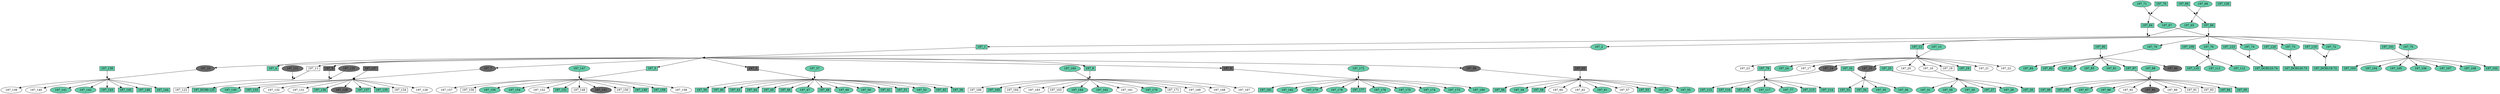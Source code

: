 digraph {
	"197_139" [shape=box fillcolor=white fontcolor=black height=0.3 regular=0 shape=ellipse style=filled width=0.5]
	"197_138x197_10" -> "197_139"
	"197_140" [shape=box fillcolor=white fontcolor=black height=0.3 regular=0 shape=ellipse style=filled width=0.5]
	"197_138x197_10" -> "197_140"
	"197_141" [shape=box fillcolor=aquamarine3 fontcolor=black height=0.3 regular=0 shape=ellipse style=filled width=0.5]
	"197_138x197_10" -> "197_141"
	"197_142" [shape=box fillcolor=aquamarine3 fontcolor=black height=0.3 regular=0 shape=ellipse style=filled width=0.5]
	"197_138x197_10" -> "197_142"
	"197_143" [shape=box fillcolor=aquamarine3 fontcolor=black height=0.3 regular=0 shape=box style=filled width=0.5]
	"197_138x197_10" -> "197_143"
	"197_137" [shape=box fillcolor=aquamarine3 fontcolor=black height=0.3 regular=0 shape=box style=filled width=0.5]
	"197_127x197_7" -> "197_137"
	"197_145" [shape=box fillcolor=aquamarine3 fontcolor=black height=0.3 regular=0 shape=box style=filled width=0.5]
	"197_138x197_10" -> "197_145"
	"197_146" [shape=box fillcolor=aquamarine3 fontcolor=black height=0.3 regular=0 shape=box style=filled width=0.5]
	"197_138x197_10" -> "197_146"
	"197_10" [shape=box fillcolor=dimgrey fontcolor=black height=0.3 regular=0 shape=ellipse style=filled width=0.5]
	"197_1x197_2" -> "197_10"
	"197_10" -> "197_138x197_10"
	"197_11" [shape=box fillcolor=white fontcolor=black height=0.3 regular=0 shape=box style=filled width=0.5]
	"197_1x197_2" -> "197_11"
	"197_11" -> "197_11x197_121"
	"197_14" [shape=box fillcolor=dimgrey fontcolor=black height=0.3 regular=0 shape=ellipse style=filled width=0.5]
	"197_12x197_13" -> "197_14"
	"197_14" -> "197_78x197_14"
	"197_138" [shape=box fillcolor=aquamarine3 fontcolor=black height=0.3 regular=0 shape=box style=filled width=0.5]
	"197_138" -> "197_138x197_10"
	"197_144" [shape=box fillcolor=aquamarine3 fontcolor=black height=0.3 regular=0 shape=box style=filled width=0.5]
	"197_138x197_10" -> "197_144"
	"197_135" [shape=box fillcolor=aquamarine3 fontcolor=black height=0.3 regular=0 shape=box style=filled width=0.5]
	"197_127x197_7" -> "197_135"
	"197_134" [shape=box fillcolor=white fontcolor=black height=0.3 regular=0 shape=box style=filled width=0.5]
	"197_127x197_7" -> "197_134"
	"197_125" [shape=box fillcolor=dimgrey fontcolor=black height=0.3 regular=0 shape=ellipse style=filled width=0.5]
	"197_125" -> "197_9x197_125"
	"197_121" [shape=box fillcolor=dimgrey fontcolor=black height=0.3 regular=0 shape=ellipse style=filled width=0.5]
	"197_121" -> "197_11x197_121"
	"197_15" [shape=box fillcolor=dimgrey fontcolor=black height=0.3 regular=0 shape=ellipse style=filled width=0.5]
	"197_12x197_13" -> "197_15"
	"197_15" -> "197_32x197_15"
	"197_127" [shape=box fillcolor=dimgrey fontcolor=black height=0.3 regular=0 shape=box style=filled width=0.5]
	"197_127" -> "197_127x197_7"
	"197_128" [shape=box fillcolor=white fontcolor=black height=0.3 regular=0 shape=ellipse style=filled width=0.5]
	"197_127x197_7" -> "197_128"
	"197_130" [shape=box fillcolor=aquamarine3 fontcolor=black height=0.3 regular=0 shape=ellipse style=filled width=0.5]
	"197_127x197_7" -> "197_130"
	"197_33" [shape=box fillcolor=aquamarine3 fontcolor=black height=0.3 regular=0 shape=box style=filled width=0.5]
	"197_32x197_15" -> "197_33"
	"197_57" [shape=box fillcolor=white fontcolor=black height=0.3 regular=0 shape=ellipse style=filled width=0.5]
	"197_63x197_99" -> "197_57"
	"197_86" [shape=box fillcolor=dimgrey fontcolor=black height=0.3 regular=0 shape=ellipse style=filled width=0.5]
	"197_80x197_79" -> "197_86"
	"197_89" [shape=box fillcolor=white fontcolor=black height=0.3 regular=0 shape=ellipse style=filled width=0.5]
	"197_87x197_88" -> "197_89"
	"197_133" [shape=box fillcolor=aquamarine3 fontcolor=black height=0.3 regular=0 shape=box style=filled width=0.5]
	"197_127x197_7" -> "197_133"
	"197_132" [shape=box fillcolor=white fontcolor=black height=0.3 regular=0 shape=ellipse style=filled width=0.5]
	"197_127x197_7" -> "197_132"
	"197_131" [shape=box fillcolor=white fontcolor=black height=0.3 regular=0 shape=ellipse style=filled width=0.5]
	"197_127x197_7" -> "197_131"
	"197_136" [shape=box fillcolor=aquamarine3 fontcolor=black height=0.3 regular=0 shape=box style=filled width=0.5]
	"197_127x197_7" -> "197_136"
	"197_7" [shape=box fillcolor=dimgrey fontcolor=black height=0.3 regular=0 shape=ellipse style=filled width=0.5]
	"197_1x197_2" -> "197_7"
	"197_7" -> "197_127x197_7"
	"197_170" [shape=box fillcolor=aquamarine3 fontcolor=black height=0.3 regular=0 shape=ellipse style=filled width=0.5]
	"197_8x197_160" -> "197_170"
	"197_2" [shape=box fillcolor=aquamarine3 fontcolor=black height=0.3 regular=0 shape=ellipse style=filled width=0.5]
	"197_66x197_67" -> "197_2"
	"197_2" -> "197_1x197_2"
	"197_179" [shape=box fillcolor=aquamarine3 fontcolor=black height=0.3 regular=0 shape=ellipse style=filled width=0.5]
	"197_6x197_172" -> "197_179"
	"197_178" [shape=box fillcolor=aquamarine3 fontcolor=black height=0.3 regular=0 shape=ellipse style=filled width=0.5]
	"197_6x197_172" -> "197_178"
	"197_177" [shape=box fillcolor=aquamarine3 fontcolor=black height=0.3 regular=0 shape=box style=filled width=0.5]
	"197_6x197_172" -> "197_177"
	"197_176" [shape=box fillcolor=aquamarine3 fontcolor=black height=0.3 regular=0 shape=ellipse style=filled width=0.5]
	"197_6x197_172" -> "197_176"
	"197_175" [shape=box fillcolor=aquamarine3 fontcolor=black height=0.3 regular=0 shape=ellipse style=filled width=0.5]
	"197_6x197_172" -> "197_175"
	"197_174" [shape=box fillcolor=aquamarine3 fontcolor=black height=0.3 regular=0 shape=ellipse style=filled width=0.5]
	"197_6x197_172" -> "197_174"
	"197_173" [shape=box fillcolor=aquamarine3 fontcolor=black height=0.3 regular=0 shape=ellipse style=filled width=0.5]
	"197_6x197_172" -> "197_173"
	"197_172" [shape=box fillcolor=aquamarine3 fontcolor=black height=0.3 regular=0 shape=ellipse style=filled width=0.5]
	"197_172" -> "197_6x197_172"
	"197_171" [shape=box fillcolor=white fontcolor=black height=0.3 regular=0 shape=box style=filled width=0.5]
	"197_8x197_160" -> "197_171"
	"197_169" [shape=box fillcolor=white fontcolor=black height=0.3 regular=0 shape=ellipse style=filled width=0.5]
	"197_8x197_160" -> "197_169"
	"197_168" [shape=box fillcolor=white fontcolor=black height=0.3 regular=0 shape=ellipse style=filled width=0.5]
	"197_8x197_160" -> "197_168"
	"197_167" [shape=box fillcolor=white fontcolor=black height=0.3 regular=0 shape=ellipse style=filled width=0.5]
	"197_8x197_160" -> "197_167"
	"197_166" [shape=box fillcolor=white fontcolor=black height=0.3 regular=0 shape=box style=filled width=0.5]
	"197_8x197_160" -> "197_166"
	"197_165" [shape=box fillcolor=aquamarine3 fontcolor=black height=0.3 regular=0 shape=box style=filled width=0.5]
	"197_8x197_160" -> "197_165"
	"197_164" [shape=box fillcolor=white fontcolor=black height=0.3 regular=0 shape=box style=filled width=0.5]
	"197_8x197_160" -> "197_164"
	"197_180" [shape=box fillcolor=aquamarine3 fontcolor=black height=0.3 regular=0 shape=ellipse style=filled width=0.5]
	"197_6x197_172" -> "197_180"
	"197_181" [shape=box fillcolor=aquamarine3 fontcolor=black height=0.3 regular=0 shape=box style=filled width=0.5]
	"197_6x197_172" -> "197_181"
	"197_182" [shape=box fillcolor=aquamarine3 fontcolor=black height=0.3 regular=0 shape=ellipse style=filled width=0.5]
	"197_6x197_172" -> "197_182"
	"197_183" [shape=box fillcolor=white fontcolor=black height=0.3 regular=0 shape=ellipse style=filled width=0.5]
	"197_8x197_160" -> "197_183"
	"197_84" [shape=box fillcolor=aquamarine3 fontcolor=black height=0.3 regular=0 shape=ellipse style=filled width=0.5]
	"197_80x197_79" -> "197_84"
	"197_91" [shape=box fillcolor=white fontcolor=black height=0.3 regular=0 shape=box style=filled width=0.5]
	"197_87x197_88" -> "197_91"
	"197_1" [shape=box fillcolor=aquamarine3 fontcolor=black height=0.3 regular=0 shape=box style=filled width=0.5]
	"197_64x197_65" -> "197_1"
	"197_1" -> "197_1x197_2"
	"197_93" [shape=box fillcolor=white fontcolor=black height=0.3 regular=0 shape=box style=filled width=0.5]
	"197_87x197_88" -> "197_93"
	"197_94" [shape=box fillcolor=aquamarine3 fontcolor=black height=0.3 regular=0 shape=box style=filled width=0.5]
	"197_87x197_88" -> "197_94"
	"197_95" [shape=box fillcolor=aquamarine3 fontcolor=black height=0.3 regular=0 shape=box style=filled width=0.5]
	"197_87x197_88" -> "197_95"
	"197_98" [shape=box fillcolor=aquamarine3 fontcolor=black height=0.3 regular=0 shape=box style=filled width=0.5]
	"197_87x197_88" -> "197_98"
	"197_163" [shape=box fillcolor=white fontcolor=black height=0.3 regular=0 shape=box style=filled width=0.5]
	"197_8x197_160" -> "197_163"
	"197_100" [shape=box fillcolor=aquamarine3 fontcolor=black height=0.3 regular=0 shape=box style=filled width=0.5]
	"197_87x197_88" -> "197_100"
	"197_97" [shape=box fillcolor=aquamarine3 fontcolor=black height=0.3 regular=0 shape=ellipse style=filled width=0.5]
	"197_87x197_88" -> "197_97"
	"197_113" [shape=box fillcolor=aquamarine3 fontcolor=black height=0.3 regular=0 shape=box style=filled width=0.5]
	"197_78x197_14" -> "197_113"
	"197_114" [shape=box fillcolor=aquamarine3 fontcolor=black height=0.3 regular=0 shape=box style=filled width=0.5]
	"197_78x197_14" -> "197_114"
	"197_115" [shape=box fillcolor=aquamarine3 fontcolor=black height=0.3 regular=0 shape=box style=filled width=0.5]
	"197_78x197_14" -> "197_115"
	"197_116" [shape=box fillcolor=aquamarine3 fontcolor=black height=0.3 regular=0 shape=box style=filled width=0.5]
	"197_78x197_14" -> "197_116"
	"197_118" [shape=box fillcolor=aquamarine3 fontcolor=black height=0.3 regular=0 shape=box style=filled width=0.5]
	"197_78x197_14" -> "197_118"
	"197_184" [shape=box fillcolor=aquamarine3 fontcolor=black height=0.3 regular=0 shape=ellipse style=filled width=0.5]
	"197_8x197_160" -> "197_184"
	"197_96" [shape=box fillcolor=aquamarine3 fontcolor=black height=0.3 regular=0 shape=ellipse style=filled width=0.5]
	"197_87x197_88" -> "197_96"
	"197_162" [shape=box fillcolor=aquamarine3 fontcolor=black height=0.3 regular=0 shape=ellipse style=filled width=0.5]
	"197_8x197_160" -> "197_162"
	"197_161" [shape=box fillcolor=white fontcolor=black height=0.3 regular=0 shape=ellipse style=filled width=0.5]
	"197_8x197_160" -> "197_161"
	"197_160" [shape=box fillcolor=aquamarine3 fontcolor=black height=0.3 regular=0 shape=ellipse style=filled width=0.5]
	"197_160" -> "197_8x197_160"
	"197_101" [shape=box fillcolor=aquamarine3 fontcolor=black height=0.3 regular=0 shape=box style=filled width=0.5]
	"197_101" -> "197_101x197_75"
	"197_102" [shape=box fillcolor=aquamarine3 fontcolor=black height=0.3 regular=0 shape=box style=filled width=0.5]
	"197_101x197_75" -> "197_102"
	"197_103" [shape=box fillcolor=aquamarine3 fontcolor=black height=0.3 regular=0 shape=box style=filled width=0.5]
	"197_101x197_75" -> "197_103"
	"197_104" [shape=box fillcolor=aquamarine3 fontcolor=black height=0.3 regular=0 shape=ellipse style=filled width=0.5]
	"197_101x197_75" -> "197_104"
	"197_105" [shape=box fillcolor=aquamarine3 fontcolor=black height=0.3 regular=0 shape=ellipse style=filled width=0.5]
	"197_101x197_75" -> "197_105"
	"197_106" [shape=box fillcolor=aquamarine3 fontcolor=black height=0.3 regular=0 shape=ellipse style=filled width=0.5]
	"197_101x197_75" -> "197_106"
	"197_107" [shape=box fillcolor=aquamarine3 fontcolor=black height=0.3 regular=0 shape=ellipse style=filled width=0.5]
	"197_101x197_75" -> "197_107"
	"197_117" [shape=box fillcolor=aquamarine3 fontcolor=black height=0.3 regular=0 shape=ellipse style=filled width=0.5]
	"197_78x197_14" -> "197_117"
	"197_108" [shape=box fillcolor=aquamarine3 fontcolor=black height=0.3 regular=0 shape=ellipse style=filled width=0.5]
	"197_101x197_75" -> "197_108"
	"197_110" [shape=box fillcolor=aquamarine3 fontcolor=black height=0.3 regular=0 shape=box style=filled width=0.5]
	"197_109x197_76" -> "197_110"
	"197_111" [shape=box fillcolor=aquamarine3 fontcolor=black height=0.3 regular=0 shape=ellipse style=filled width=0.5]
	"197_109x197_76" -> "197_111"
	"197_112" [shape=box fillcolor=aquamarine3 fontcolor=black height=0.3 regular=0 shape=ellipse style=filled width=0.5]
	"197_109x197_76" -> "197_112"
	"197_122" [shape=box fillcolor=white fontcolor=black height=0.3 regular=0 shape=box style=filled width=0.5]
	"197_11x197_121" -> "197_122"
	"197_119" [shape=box fillcolor=aquamarine3 fontcolor=black height=0.3 regular=0 shape=box style=filled width=0.5]
	"197_119" -> "197_119x197_72"
	"197_120" [shape=box fillcolor=aquamarine3 fontcolor=black height=0.3 regular=0 shape=box style=filled width=0.5]
	"197_120" -> "197_120x197_73"
	"197_123" [shape=box fillcolor=aquamarine3 fontcolor=black height=0.3 regular=0 shape=box style=filled width=0.5]
	"197_123" -> "197_123x197_74"
	"197_109" [shape=box fillcolor=aquamarine3 fontcolor=black height=0.3 regular=0 shape=box style=filled width=0.5]
	"197_109" -> "197_109x197_76"
	"197_82" [shape=box fillcolor=aquamarine3 fontcolor=black height=0.3 regular=0 shape=box style=filled width=0.5]
	"197_80x197_79" -> "197_82"
	"197_DCH9.125" [shape=box fillcolor=aquamarine3 fontcolor=black height=0.3 regular=0 shape=polygon style=filled width=0.5]
	"197_9x197_125" -> "197_DCH9.125"
	"197_DCH120.73" [shape=box fillcolor=aquamarine3 fontcolor=black height=0.3 regular=0 shape=polygon style=filled width=0.5]
	"197_120x197_73" -> "197_DCH120.73"
	"197_159" [shape=box fillcolor=aquamarine3 fontcolor=black height=0.3 regular=0 shape=box style=filled width=0.5]
	"197_5x197_147" -> "197_159"
	"197_158" [shape=box fillcolor=white fontcolor=black height=0.3 regular=0 shape=ellipse style=filled width=0.5]
	"197_5x197_147" -> "197_158"
	"197_157" [shape=box fillcolor=white fontcolor=black height=0.3 regular=0 shape=ellipse style=filled width=0.5]
	"197_5x197_147" -> "197_157"
	"197_156" [shape=box fillcolor=white fontcolor=black height=0.3 regular=0 shape=box style=filled width=0.5]
	"197_5x197_147" -> "197_156"
	"197_155" [shape=box fillcolor=aquamarine3 fontcolor=black height=0.3 regular=0 shape=ellipse style=filled width=0.5]
	"197_5x197_147" -> "197_155"
	"197_154" [shape=box fillcolor=aquamarine3 fontcolor=black height=0.3 regular=0 shape=ellipse style=filled width=0.5]
	"197_5x197_147" -> "197_154"
	"197_152" [shape=box fillcolor=white fontcolor=black height=0.3 regular=0 shape=ellipse style=filled width=0.5]
	"197_5x197_147" -> "197_152"
	"197_DCH119.72" [shape=box fillcolor=aquamarine3 fontcolor=black height=0.3 regular=0 shape=polygon style=filled width=0.5]
	"197_119x197_72" -> "197_DCH119.72"
	"197_151" [shape=box fillcolor=aquamarine3 fontcolor=black height=0.3 regular=0 shape=box style=filled width=0.5]
	"197_5x197_147" -> "197_151"
	"197_148" [shape=box fillcolor=white fontcolor=black height=0.3 regular=0 shape=box style=filled width=0.5]
	"197_5x197_147" -> "197_148"
	"197_147" [shape=box fillcolor=aquamarine3 fontcolor=black height=0.3 regular=0 shape=ellipse style=filled width=0.5]
	"197_147" -> "197_5x197_147"
	"197_153" [shape=box fillcolor=dimgrey fontcolor=black height=0.3 regular=0 shape=ellipse style=filled width=0.5]
	"197_5x197_147" -> "197_153"
	"197_20" [shape=box fillcolor=white fontcolor=black height=0.3 regular=0 shape=ellipse style=filled width=0.5]
	"197_12x197_13" -> "197_20"
	"197_129" [shape=box fillcolor=dimgrey fontcolor=black height=0.3 regular=0 shape=ellipse style=filled width=0.5]
	"197_127x197_7" -> "197_129"
	"197_150" [shape=box fillcolor=white fontcolor=black height=0.3 regular=0 shape=box style=filled width=0.5]
	"197_5x197_147" -> "197_150"
	"197_DCH123.74" [shape=box fillcolor=aquamarine3 fontcolor=black height=0.3 regular=0 shape=polygon style=filled width=0.5]
	"197_123x197_74" -> "197_DCH123.74"
	"197_149" [shape=box fillcolor=aquamarine3 fontcolor=black height=0.3 regular=0 shape=box style=filled width=0.5]
	"197_5x197_147" -> "197_149"
	"197_83" [shape=box fillcolor=aquamarine3 fontcolor=black height=0.3 regular=0 shape=ellipse style=filled width=0.5]
	"197_80x197_79" -> "197_83"
	"197_92" [shape=box fillcolor=white fontcolor=black height=0.3 regular=0 shape=ellipse style=filled width=0.5]
	"197_87x197_88" -> "197_92"
	"197_85" [shape=box fillcolor=aquamarine3 fontcolor=black height=0.3 regular=0 shape=ellipse style=filled width=0.5]
	"197_80x197_79" -> "197_85"
	"197_31" [shape=box fillcolor=aquamarine3 fontcolor=black height=0.3 regular=0 shape=ellipse style=filled width=0.5]
	"197_25x197_16" -> "197_31"
	"197_32" [shape=box fillcolor=aquamarine3 fontcolor=black height=0.3 regular=0 shape=box style=filled width=0.5]
	"197_32" -> "197_32x197_15"
	"197_34" [shape=box fillcolor=aquamarine3 fontcolor=black height=0.3 regular=0 shape=box style=filled width=0.5]
	"197_32x197_15" -> "197_34"
	"197_35" [shape=box fillcolor=aquamarine3 fontcolor=black height=0.3 regular=0 shape=ellipse style=filled width=0.5]
	"197_32x197_15" -> "197_35"
	"197_36" [shape=box fillcolor=aquamarine3 fontcolor=black height=0.3 regular=0 shape=ellipse style=filled width=0.5]
	"197_32x197_15" -> "197_36"
	"197_37" [shape=box fillcolor=aquamarine3 fontcolor=black height=0.3 regular=0 shape=ellipse style=filled width=0.5]
	"197_37" -> "197_3x197_37"
	"197_38" [shape=box fillcolor=aquamarine3 fontcolor=black height=0.3 regular=0 shape=box style=filled width=0.5]
	"197_3x197_37" -> "197_38"
	"197_39" [shape=box fillcolor=aquamarine3 fontcolor=black height=0.3 regular=0 shape=box style=filled width=0.5]
	"197_3x197_37" -> "197_39"
	"197_30" [shape=box fillcolor=aquamarine3 fontcolor=black height=0.3 regular=0 shape=ellipse style=filled width=0.5]
	"197_25x197_16" -> "197_30"
	"197_40" [shape=box fillcolor=aquamarine3 fontcolor=black height=0.3 regular=0 shape=box style=filled width=0.5]
	"197_3x197_37" -> "197_40"
	"197_43" [shape=box fillcolor=aquamarine3 fontcolor=black height=0.3 regular=0 shape=box style=filled width=0.5]
	"197_3x197_37" -> "197_43"
	"197_44" [shape=box fillcolor=aquamarine3 fontcolor=black height=0.3 regular=0 shape=box style=filled width=0.5]
	"197_3x197_37" -> "197_44"
	"197_45" [shape=box fillcolor=aquamarine3 fontcolor=black height=0.3 regular=0 shape=box style=filled width=0.5]
	"197_3x197_37" -> "197_45"
	"197_46" [shape=box fillcolor=aquamarine3 fontcolor=black height=0.3 regular=0 shape=box style=filled width=0.5]
	"197_3x197_37" -> "197_46"
	"197_47" [shape=box fillcolor=aquamarine3 fontcolor=black height=0.3 regular=0 shape=ellipse style=filled width=0.5]
	"197_3x197_37" -> "197_47"
	"197_48" [shape=box fillcolor=aquamarine3 fontcolor=black height=0.3 regular=0 shape=box style=filled width=0.5]
	"197_3x197_37" -> "197_48"
	"197_49" [shape=box fillcolor=aquamarine3 fontcolor=black height=0.3 regular=0 shape=ellipse style=filled width=0.5]
	"197_3x197_37" -> "197_49"
	"197_50" [shape=box fillcolor=aquamarine3 fontcolor=black height=0.3 regular=0 shape=ellipse style=filled width=0.5]
	"197_3x197_37" -> "197_50"
	"197_41" [shape=box fillcolor=aquamarine3 fontcolor=black height=0.3 regular=0 shape=box style=filled width=0.5]
	"197_3x197_37" -> "197_41"
	"197_51" [shape=box fillcolor=aquamarine3 fontcolor=black height=0.3 regular=0 shape=box style=filled width=0.5]
	"197_3x197_37" -> "197_51"
	"197_29" [shape=box fillcolor=aquamarine3 fontcolor=black height=0.3 regular=0 shape=ellipse style=filled width=0.5]
	"197_25x197_16" -> "197_29"
	"197_27" [shape=box fillcolor=aquamarine3 fontcolor=black height=0.3 regular=0 shape=box style=filled width=0.5]
	"197_25x197_16" -> "197_27"
	"197_3" [shape=box fillcolor=dimgrey fontcolor=black height=0.3 regular=0 shape=box style=filled width=0.5]
	"197_1x197_2" -> "197_3"
	"197_3" -> "197_3x197_37"
	"197_4" [shape=box fillcolor=aquamarine3 fontcolor=black height=0.3 regular=0 shape=box style=filled width=0.5]
	"197_1x197_2" -> "197_4"
	"197_5" [shape=box fillcolor=aquamarine3 fontcolor=black height=0.3 regular=0 shape=box style=filled width=0.5]
	"197_1x197_2" -> "197_5"
	"197_5" -> "197_5x197_147"
	"197_6" [shape=box fillcolor=dimgrey fontcolor=black height=0.3 regular=0 shape=box style=filled width=0.5]
	"197_1x197_2" -> "197_6"
	"197_6" -> "197_6x197_172"
	"197_8" [shape=box fillcolor=aquamarine3 fontcolor=black height=0.3 regular=0 shape=box style=filled width=0.5]
	"197_1x197_2" -> "197_8"
	"197_8" -> "197_8x197_160"
	"197_9" [shape=box fillcolor=dimgrey fontcolor=black height=0.3 regular=0 shape=box style=filled width=0.5]
	"197_1x197_2" -> "197_9"
	"197_9" -> "197_9x197_125"
	"197_12" [shape=box fillcolor=aquamarine3 fontcolor=black height=0.3 regular=0 shape=box style=filled width=0.5]
	"197_66x197_67" -> "197_12"
	"197_12" -> "197_12x197_13"
	"197_13" [shape=box fillcolor=aquamarine3 fontcolor=black height=0.3 regular=0 shape=ellipse style=filled width=0.5]
	"197_13" -> "197_12x197_13"
	"197_28" [shape=box fillcolor=aquamarine3 fontcolor=black height=0.3 regular=0 shape=ellipse style=filled width=0.5]
	"197_25x197_16" -> "197_28"
	"197_16" [shape=box fillcolor=white fontcolor=black height=0.3 regular=0 shape=ellipse style=filled width=0.5]
	"197_12x197_13" -> "197_16"
	"197_16" -> "197_25x197_16"
	"197_18" [shape=box fillcolor=white fontcolor=black height=0.3 regular=0 shape=box style=filled width=0.5]
	"197_12x197_13" -> "197_18"
	"197_19" [shape=box fillcolor=aquamarine3 fontcolor=black height=0.3 regular=0 shape=box style=filled width=0.5]
	"197_12x197_13" -> "197_19"
	"197_21" [shape=box fillcolor=white fontcolor=black height=0.3 regular=0 shape=ellipse style=filled width=0.5]
	"197_12x197_13" -> "197_21"
	"197_22" [shape=box fillcolor=white fontcolor=black height=0.3 regular=0 shape=ellipse style=filled width=0.5]
	"197_12x197_13" -> "197_22"
	"197_23" [shape=box fillcolor=white fontcolor=black height=0.3 regular=0 shape=ellipse style=filled width=0.5]
	"197_12x197_13" -> "197_23"
	"197_24" [shape=box fillcolor=aquamarine3 fontcolor=black height=0.3 regular=0 shape=ellipse style=filled width=0.5]
	"197_12x197_13" -> "197_24"
	"197_25" [shape=box fillcolor=aquamarine3 fontcolor=black height=0.3 regular=0 shape=box style=filled width=0.5]
	"197_25" -> "197_25x197_16"
	"197_26" [shape=box fillcolor=aquamarine3 fontcolor=black height=0.3 regular=0 shape=box style=filled width=0.5]
	"197_25x197_16" -> "197_26"
	"197_17" [shape=box fillcolor=white fontcolor=black height=0.3 regular=0 shape=ellipse style=filled width=0.5]
	"197_12x197_13" -> "197_17"
	"197_81" [shape=box fillcolor=aquamarine3 fontcolor=black height=0.3 regular=0 shape=ellipse style=filled width=0.5]
	"197_80x197_79" -> "197_81"
	"197_52" [shape=box fillcolor=aquamarine3 fontcolor=black height=0.3 regular=0 shape=ellipse style=filled width=0.5]
	"197_3x197_37" -> "197_52"
	"197_53" [shape=box fillcolor=aquamarine3 fontcolor=black height=0.3 regular=0 shape=box style=filled width=0.5]
	"197_63x197_99" -> "197_53"
	"197_80" [shape=box fillcolor=aquamarine3 fontcolor=black height=0.3 regular=0 shape=box style=filled width=0.5]
	"197_80" -> "197_80x197_79"
	"197_79" [shape=box fillcolor=aquamarine3 fontcolor=black height=0.3 regular=0 shape=ellipse style=filled width=0.5]
	"197_66x197_67" -> "197_79"
	"197_79" -> "197_80x197_79"
	"197_126" [shape=box fillcolor=aquamarine3 fontcolor=black height=0.3 regular=0 shape=box style=filled width=0.5]
	"197_99" [shape=box fillcolor=dimgrey fontcolor=black height=0.3 regular=0 shape=ellipse style=filled width=0.5]
	"197_1x197_2" -> "197_99"
	"197_99" -> "197_63x197_99"
	"197_90" [shape=box fillcolor=dimgrey fontcolor=black height=0.3 regular=0 shape=ellipse style=filled width=0.5]
	"197_87x197_88" -> "197_90"
	"197_88" [shape=box fillcolor=aquamarine3 fontcolor=black height=0.3 regular=0 shape=ellipse style=filled width=0.5]
	"197_88" -> "197_87x197_88"
	"197_87" [shape=box fillcolor=aquamarine3 fontcolor=black height=0.3 regular=0 shape=box style=filled width=0.5]
	"197_80x197_79" -> "197_87"
	"197_87" -> "197_87x197_88"
	"197_78" [shape=box fillcolor=aquamarine3 fontcolor=black height=0.3 regular=0 shape=box style=filled width=0.5]
	"197_78" -> "197_78x197_14"
	"197_77" [shape=box fillcolor=aquamarine3 fontcolor=black height=0.3 regular=0 shape=ellipse style=filled width=0.5]
	"197_78x197_14" -> "197_77"
	"197_76" [shape=box fillcolor=aquamarine3 fontcolor=black height=0.3 regular=0 shape=ellipse style=filled width=0.5]
	"197_66x197_67" -> "197_76"
	"197_76" -> "197_109x197_76"
	"197_74" [shape=box fillcolor=aquamarine3 fontcolor=black height=0.3 regular=0 shape=ellipse style=filled width=0.5]
	"197_66x197_67" -> "197_74"
	"197_74" -> "197_123x197_74"
	"197_73" [shape=box fillcolor=aquamarine3 fontcolor=black height=0.3 regular=0 shape=ellipse style=filled width=0.5]
	"197_66x197_67" -> "197_73"
	"197_73" -> "197_120x197_73"
	"197_72" [shape=box fillcolor=aquamarine3 fontcolor=black height=0.3 regular=0 shape=ellipse style=filled width=0.5]
	"197_66x197_67" -> "197_72"
	"197_72" -> "197_119x197_72"
	"197_71" [shape=box fillcolor=aquamarine3 fontcolor=black height=0.3 regular=0 shape=ellipse style=filled width=0.5]
	"197_71" -> "197_70x197_71"
	"197_70" [shape=box fillcolor=aquamarine3 fontcolor=black height=0.3 regular=0 shape=box style=filled width=0.5]
	"197_70" -> "197_70x197_71"
	"197_75" [shape=box fillcolor=aquamarine3 fontcolor=black height=0.3 regular=0 shape=ellipse style=filled width=0.5]
	"197_66x197_67" -> "197_75"
	"197_75" -> "197_101x197_75"
	"197_68" [shape=box fillcolor=aquamarine3 fontcolor=black height=0.3 regular=0 shape=box style=filled width=0.5]
	"197_68" -> "197_68x197_69"
	"197_54" [shape=box fillcolor=aquamarine3 fontcolor=black height=0.3 regular=0 shape=ellipse style=filled width=0.5]
	"197_63x197_99" -> "197_54"
	"197_55" [shape=box fillcolor=aquamarine3 fontcolor=black height=0.3 regular=0 shape=ellipse style=filled width=0.5]
	"197_63x197_99" -> "197_55"
	"197_56" [shape=box fillcolor=aquamarine3 fontcolor=black height=0.3 regular=0 shape=box style=filled width=0.5]
	"197_63x197_99" -> "197_56"
	"197_58" [shape=box fillcolor=aquamarine3 fontcolor=black height=0.3 regular=0 shape=ellipse style=filled width=0.5]
	"197_63x197_99" -> "197_58"
	"197_69" [shape=box fillcolor=aquamarine3 fontcolor=black height=0.3 regular=0 shape=ellipse style=filled width=0.5]
	"197_69" -> "197_68x197_69"
	"197_59" [shape=box fillcolor=aquamarine3 fontcolor=black height=0.3 regular=0 shape=box style=filled width=0.5]
	"197_63x197_99" -> "197_59"
	"197_60" [shape=box fillcolor=white fontcolor=black height=0.3 regular=0 shape=ellipse style=filled width=0.5]
	"197_63x197_99" -> "197_60"
	"197_42" [shape=box fillcolor=aquamarine3 fontcolor=black height=0.3 regular=0 shape=box style=filled width=0.5]
	"197_3x197_37" -> "197_42"
	"197_62" [shape=box fillcolor=white fontcolor=black height=0.3 regular=0 shape=ellipse style=filled width=0.5]
	"197_63x197_99" -> "197_62"
	"197_63" [shape=box fillcolor=dimgrey fontcolor=black height=0.3 regular=0 shape=box style=filled width=0.5]
	"197_63" -> "197_63x197_99"
	"197_67" [shape=box fillcolor=aquamarine3 fontcolor=black height=0.3 regular=0 shape=ellipse style=filled width=0.5]
	"197_70x197_71" -> "197_67"
	"197_67" -> "197_66x197_67"
	"197_64" [shape=box fillcolor=aquamarine3 fontcolor=black height=0.3 regular=0 shape=box style=filled width=0.5]
	"197_70x197_71" -> "197_64"
	"197_64" -> "197_64x197_65"
	"197_66" [shape=box fillcolor=aquamarine3 fontcolor=black height=0.3 regular=0 shape=box style=filled width=0.5]
	"197_68x197_69" -> "197_66"
	"197_66" -> "197_66x197_67"
	"197_65" [shape=box fillcolor=aquamarine3 fontcolor=black height=0.3 regular=0 shape=ellipse style=filled width=0.5]
	"197_68x197_69" -> "197_65"
	"197_65" -> "197_64x197_65"
	"197_61" [shape=box fillcolor=aquamarine3 fontcolor=black height=0.3 regular=0 shape=ellipse style=filled width=0.5]
	"197_63x197_99" -> "197_61"
	"197_119x197_72" [label="" height=.1 shape=diamond width=.1]
	"197_123x197_74" [label="" height=.1 shape=diamond width=.1]
	"197_64x197_65" [label="" height=.1 shape=diamond width=.1]
	"197_127x197_7" [label="" height=.1 shape=diamond width=.1]
	"197_101x197_75" [label="" height=.1 shape=diamond width=.1]
	"197_8x197_160" [label="" height=.1 shape=diamond width=.1]
	"197_11x197_121" [label="" height=.1 shape=diamond width=.1]
	"197_68x197_69" [label="" height=.1 shape=diamond width=.1]
	"197_70x197_71" [label="" height=.1 shape=diamond width=.1]
	"197_63x197_99" [label="" height=.1 shape=diamond width=.1]
	"197_80x197_79" [label="" height=.1 shape=diamond width=.1]
	"197_9x197_125" [label="" height=.1 shape=diamond width=.1]
	"197_6x197_172" [label="" height=.1 shape=diamond width=.1]
	"197_120x197_73" [label="" height=.1 shape=diamond width=.1]
	"197_138x197_10" [label="" height=.1 shape=diamond width=.1]
	"197_3x197_37" [label="" height=.1 shape=diamond width=.1]
	"197_109x197_76" [label="" height=.1 shape=diamond width=.1]
	"197_5x197_147" [label="" height=.1 shape=diamond width=.1]
	"197_78x197_14" [label="" height=.1 shape=diamond width=.1]
	"197_12x197_13" [label="" height=.1 shape=diamond width=.1]
	"197_32x197_15" [label="" height=.1 shape=diamond width=.1]
	"197_87x197_88" [label="" height=.1 shape=diamond width=.1]
	"197_66x197_67" [label="" height=.1 shape=diamond width=.1]
	"197_25x197_16" [label="" height=.1 shape=diamond width=.1]
	"197_1x197_2" [label="" height=.1 shape=diamond width=.1]
}
